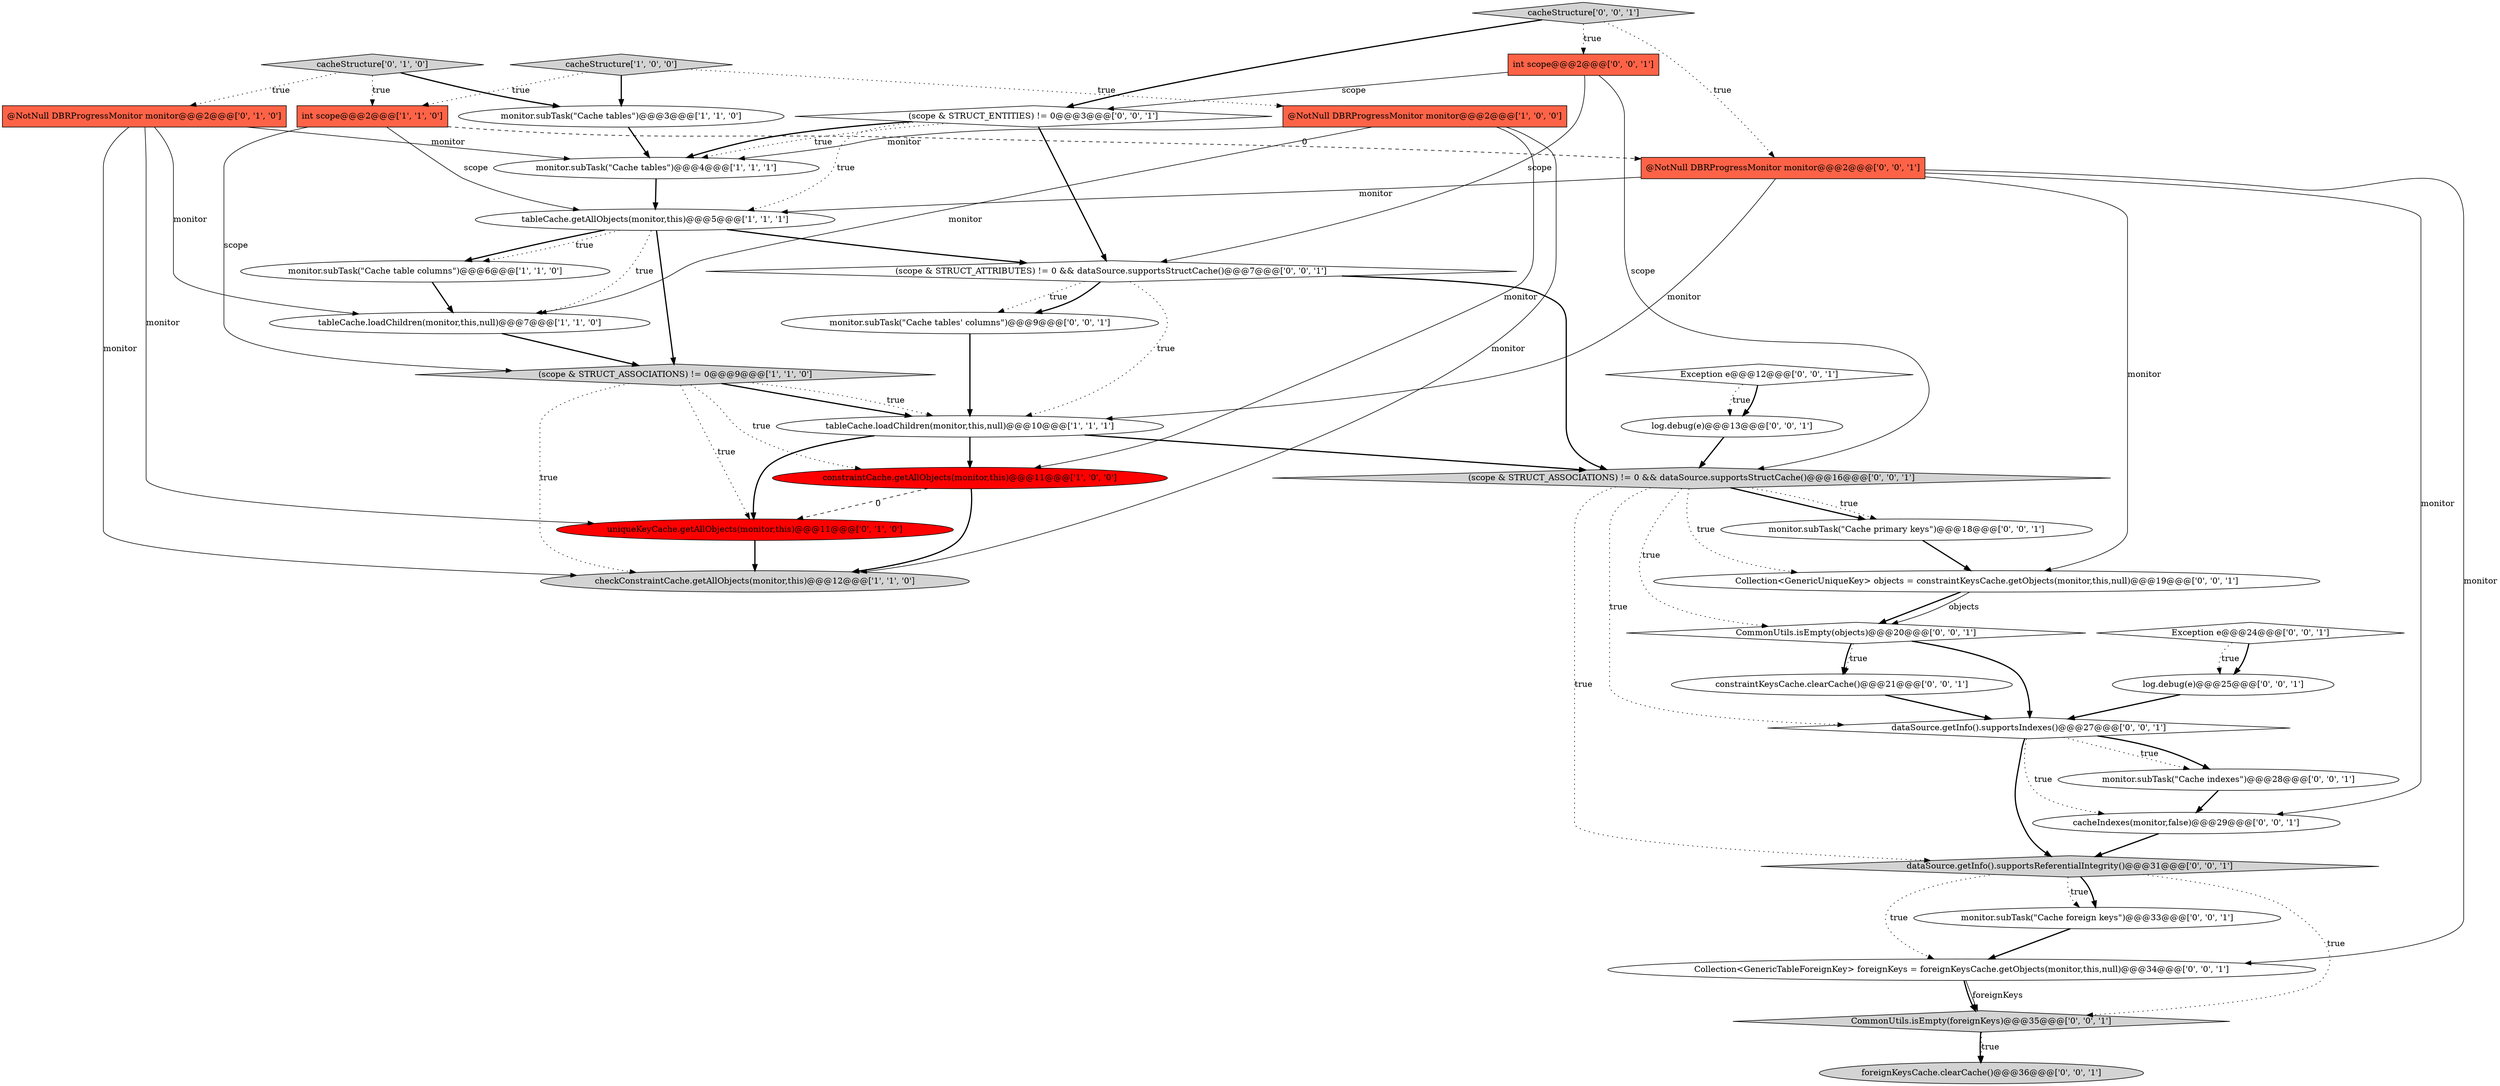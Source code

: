 digraph {
32 [style = filled, label = "@NotNull DBRProgressMonitor monitor@@@2@@@['0', '0', '1']", fillcolor = tomato, shape = box image = "AAA0AAABBB3BBB"];
12 [style = filled, label = "@NotNull DBRProgressMonitor monitor@@@2@@@['0', '1', '0']", fillcolor = tomato, shape = box image = "AAA0AAABBB2BBB"];
17 [style = filled, label = "(scope & STRUCT_ASSOCIATIONS) != 0 && dataSource.supportsStructCache()@@@16@@@['0', '0', '1']", fillcolor = lightgray, shape = diamond image = "AAA0AAABBB3BBB"];
20 [style = filled, label = "monitor.subTask(\"Cache tables' columns\")@@@9@@@['0', '0', '1']", fillcolor = white, shape = ellipse image = "AAA0AAABBB3BBB"];
0 [style = filled, label = "monitor.subTask(\"Cache tables\")@@@4@@@['1', '1', '1']", fillcolor = white, shape = ellipse image = "AAA0AAABBB1BBB"];
8 [style = filled, label = "cacheStructure['1', '0', '0']", fillcolor = lightgray, shape = diamond image = "AAA0AAABBB1BBB"];
36 [style = filled, label = "log.debug(e)@@@13@@@['0', '0', '1']", fillcolor = white, shape = ellipse image = "AAA0AAABBB3BBB"];
21 [style = filled, label = "monitor.subTask(\"Cache primary keys\")@@@18@@@['0', '0', '1']", fillcolor = white, shape = ellipse image = "AAA0AAABBB3BBB"];
15 [style = filled, label = "Exception e@@@24@@@['0', '0', '1']", fillcolor = white, shape = diamond image = "AAA0AAABBB3BBB"];
4 [style = filled, label = "(scope & STRUCT_ASSOCIATIONS) != 0@@@9@@@['1', '1', '0']", fillcolor = lightgray, shape = diamond image = "AAA0AAABBB1BBB"];
19 [style = filled, label = "cacheIndexes(monitor,false)@@@29@@@['0', '0', '1']", fillcolor = white, shape = ellipse image = "AAA0AAABBB3BBB"];
27 [style = filled, label = "dataSource.getInfo().supportsReferentialIntegrity()@@@31@@@['0', '0', '1']", fillcolor = lightgray, shape = diamond image = "AAA0AAABBB3BBB"];
33 [style = filled, label = "monitor.subTask(\"Cache indexes\")@@@28@@@['0', '0', '1']", fillcolor = white, shape = ellipse image = "AAA0AAABBB3BBB"];
7 [style = filled, label = "int scope@@@2@@@['1', '1', '0']", fillcolor = tomato, shape = box image = "AAA0AAABBB1BBB"];
28 [style = filled, label = "cacheStructure['0', '0', '1']", fillcolor = lightgray, shape = diamond image = "AAA0AAABBB3BBB"];
1 [style = filled, label = "checkConstraintCache.getAllObjects(monitor,this)@@@12@@@['1', '1', '0']", fillcolor = lightgray, shape = ellipse image = "AAA0AAABBB1BBB"];
30 [style = filled, label = "CommonUtils.isEmpty(foreignKeys)@@@35@@@['0', '0', '1']", fillcolor = lightgray, shape = diamond image = "AAA0AAABBB3BBB"];
13 [style = filled, label = "cacheStructure['0', '1', '0']", fillcolor = lightgray, shape = diamond image = "AAA0AAABBB2BBB"];
22 [style = filled, label = "log.debug(e)@@@25@@@['0', '0', '1']", fillcolor = white, shape = ellipse image = "AAA0AAABBB3BBB"];
6 [style = filled, label = "tableCache.loadChildren(monitor,this,null)@@@10@@@['1', '1', '1']", fillcolor = white, shape = ellipse image = "AAA0AAABBB1BBB"];
3 [style = filled, label = "tableCache.loadChildren(monitor,this,null)@@@7@@@['1', '1', '0']", fillcolor = white, shape = ellipse image = "AAA0AAABBB1BBB"];
35 [style = filled, label = "monitor.subTask(\"Cache foreign keys\")@@@33@@@['0', '0', '1']", fillcolor = white, shape = ellipse image = "AAA0AAABBB3BBB"];
10 [style = filled, label = "monitor.subTask(\"Cache tables\")@@@3@@@['1', '1', '0']", fillcolor = white, shape = ellipse image = "AAA0AAABBB1BBB"];
14 [style = filled, label = "uniqueKeyCache.getAllObjects(monitor,this)@@@11@@@['0', '1', '0']", fillcolor = red, shape = ellipse image = "AAA1AAABBB2BBB"];
25 [style = filled, label = "(scope & STRUCT_ATTRIBUTES) != 0 && dataSource.supportsStructCache()@@@7@@@['0', '0', '1']", fillcolor = white, shape = diamond image = "AAA0AAABBB3BBB"];
2 [style = filled, label = "monitor.subTask(\"Cache table columns\")@@@6@@@['1', '1', '0']", fillcolor = white, shape = ellipse image = "AAA0AAABBB1BBB"];
11 [style = filled, label = "constraintCache.getAllObjects(monitor,this)@@@11@@@['1', '0', '0']", fillcolor = red, shape = ellipse image = "AAA1AAABBB1BBB"];
31 [style = filled, label = "Collection<GenericUniqueKey> objects = constraintKeysCache.getObjects(monitor,this,null)@@@19@@@['0', '0', '1']", fillcolor = white, shape = ellipse image = "AAA0AAABBB3BBB"];
9 [style = filled, label = "tableCache.getAllObjects(monitor,this)@@@5@@@['1', '1', '1']", fillcolor = white, shape = ellipse image = "AAA0AAABBB1BBB"];
26 [style = filled, label = "Exception e@@@12@@@['0', '0', '1']", fillcolor = white, shape = diamond image = "AAA0AAABBB3BBB"];
29 [style = filled, label = "Collection<GenericTableForeignKey> foreignKeys = foreignKeysCache.getObjects(monitor,this,null)@@@34@@@['0', '0', '1']", fillcolor = white, shape = ellipse image = "AAA0AAABBB3BBB"];
23 [style = filled, label = "constraintKeysCache.clearCache()@@@21@@@['0', '0', '1']", fillcolor = white, shape = ellipse image = "AAA0AAABBB3BBB"];
37 [style = filled, label = "(scope & STRUCT_ENTITIES) != 0@@@3@@@['0', '0', '1']", fillcolor = white, shape = diamond image = "AAA0AAABBB3BBB"];
5 [style = filled, label = "@NotNull DBRProgressMonitor monitor@@@2@@@['1', '0', '0']", fillcolor = tomato, shape = box image = "AAA0AAABBB1BBB"];
34 [style = filled, label = "foreignKeysCache.clearCache()@@@36@@@['0', '0', '1']", fillcolor = lightgray, shape = ellipse image = "AAA0AAABBB3BBB"];
16 [style = filled, label = "dataSource.getInfo().supportsIndexes()@@@27@@@['0', '0', '1']", fillcolor = white, shape = diamond image = "AAA0AAABBB3BBB"];
24 [style = filled, label = "CommonUtils.isEmpty(objects)@@@20@@@['0', '0', '1']", fillcolor = white, shape = diamond image = "AAA0AAABBB3BBB"];
18 [style = filled, label = "int scope@@@2@@@['0', '0', '1']", fillcolor = tomato, shape = box image = "AAA0AAABBB3BBB"];
8->10 [style = bold, label=""];
37->0 [style = bold, label=""];
29->30 [style = bold, label=""];
4->1 [style = dotted, label="true"];
5->3 [style = solid, label="monitor"];
3->4 [style = bold, label=""];
32->6 [style = solid, label="monitor"];
21->31 [style = bold, label=""];
11->14 [style = dashed, label="0"];
6->11 [style = bold, label=""];
28->18 [style = dotted, label="true"];
12->14 [style = solid, label="monitor"];
36->17 [style = bold, label=""];
5->11 [style = solid, label="monitor"];
27->35 [style = dotted, label="true"];
17->21 [style = bold, label=""];
26->36 [style = dotted, label="true"];
17->27 [style = dotted, label="true"];
32->29 [style = solid, label="monitor"];
32->31 [style = solid, label="monitor"];
28->37 [style = bold, label=""];
9->2 [style = bold, label=""];
8->7 [style = dotted, label="true"];
30->34 [style = bold, label=""];
13->7 [style = dotted, label="true"];
37->9 [style = dotted, label="true"];
16->33 [style = dotted, label="true"];
12->3 [style = solid, label="monitor"];
17->16 [style = dotted, label="true"];
12->1 [style = solid, label="monitor"];
18->17 [style = solid, label="scope"];
27->29 [style = dotted, label="true"];
16->33 [style = bold, label=""];
10->0 [style = bold, label=""];
25->20 [style = dotted, label="true"];
25->6 [style = dotted, label="true"];
5->0 [style = solid, label="monitor"];
17->21 [style = dotted, label="true"];
9->3 [style = dotted, label="true"];
29->30 [style = solid, label="foreignKeys"];
6->17 [style = bold, label=""];
13->10 [style = bold, label=""];
32->19 [style = solid, label="monitor"];
35->29 [style = bold, label=""];
16->27 [style = bold, label=""];
22->16 [style = bold, label=""];
31->24 [style = bold, label=""];
2->3 [style = bold, label=""];
37->25 [style = bold, label=""];
4->11 [style = dotted, label="true"];
12->0 [style = solid, label="monitor"];
30->34 [style = dotted, label="true"];
25->17 [style = bold, label=""];
27->35 [style = bold, label=""];
15->22 [style = bold, label=""];
7->9 [style = solid, label="scope"];
5->1 [style = solid, label="monitor"];
25->20 [style = bold, label=""];
28->32 [style = dotted, label="true"];
24->23 [style = dotted, label="true"];
37->0 [style = dotted, label="true"];
7->32 [style = dashed, label="0"];
33->19 [style = bold, label=""];
17->24 [style = dotted, label="true"];
7->4 [style = solid, label="scope"];
24->23 [style = bold, label=""];
4->6 [style = dotted, label="true"];
16->19 [style = dotted, label="true"];
0->9 [style = bold, label=""];
23->16 [style = bold, label=""];
13->12 [style = dotted, label="true"];
4->6 [style = bold, label=""];
11->1 [style = bold, label=""];
9->4 [style = bold, label=""];
26->36 [style = bold, label=""];
15->22 [style = dotted, label="true"];
20->6 [style = bold, label=""];
4->14 [style = dotted, label="true"];
14->1 [style = bold, label=""];
6->14 [style = bold, label=""];
17->31 [style = dotted, label="true"];
31->24 [style = solid, label="objects"];
24->16 [style = bold, label=""];
27->30 [style = dotted, label="true"];
32->9 [style = solid, label="monitor"];
8->5 [style = dotted, label="true"];
9->2 [style = dotted, label="true"];
9->25 [style = bold, label=""];
19->27 [style = bold, label=""];
18->25 [style = solid, label="scope"];
18->37 [style = solid, label="scope"];
}

